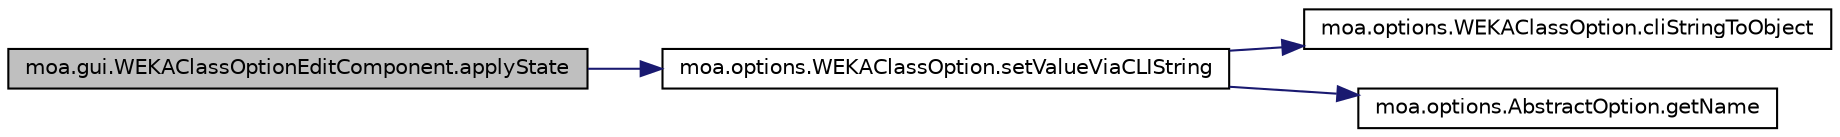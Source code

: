 digraph G
{
  edge [fontname="Helvetica",fontsize="10",labelfontname="Helvetica",labelfontsize="10"];
  node [fontname="Helvetica",fontsize="10",shape=record];
  rankdir=LR;
  Node1 [label="moa.gui.WEKAClassOptionEditComponent.applyState",height=0.2,width=0.4,color="black", fillcolor="grey75", style="filled" fontcolor="black"];
  Node1 -> Node2 [color="midnightblue",fontsize="10",style="solid",fontname="Helvetica"];
  Node2 [label="moa.options.WEKAClassOption.setValueViaCLIString",height=0.2,width=0.4,color="black", fillcolor="white", style="filled",URL="$classmoa_1_1options_1_1WEKAClassOption.html#a69a3ae163bf0d106b24f2f568c7e6de5",tooltip="Sets value of this option via the Command Line Interface text."];
  Node2 -> Node3 [color="midnightblue",fontsize="10",style="solid",fontname="Helvetica"];
  Node3 [label="moa.options.WEKAClassOption.cliStringToObject",height=0.2,width=0.4,color="black", fillcolor="white", style="filled",URL="$classmoa_1_1options_1_1WEKAClassOption.html#ae1510e484166de9d6fb93687621a4a8c"];
  Node2 -> Node4 [color="midnightblue",fontsize="10",style="solid",fontname="Helvetica"];
  Node4 [label="moa.options.AbstractOption.getName",height=0.2,width=0.4,color="black", fillcolor="white", style="filled",URL="$classmoa_1_1options_1_1AbstractOption.html#a26d25b88bb5244ed3c2ec142bd28353d",tooltip="Gets the name of this option."];
}
